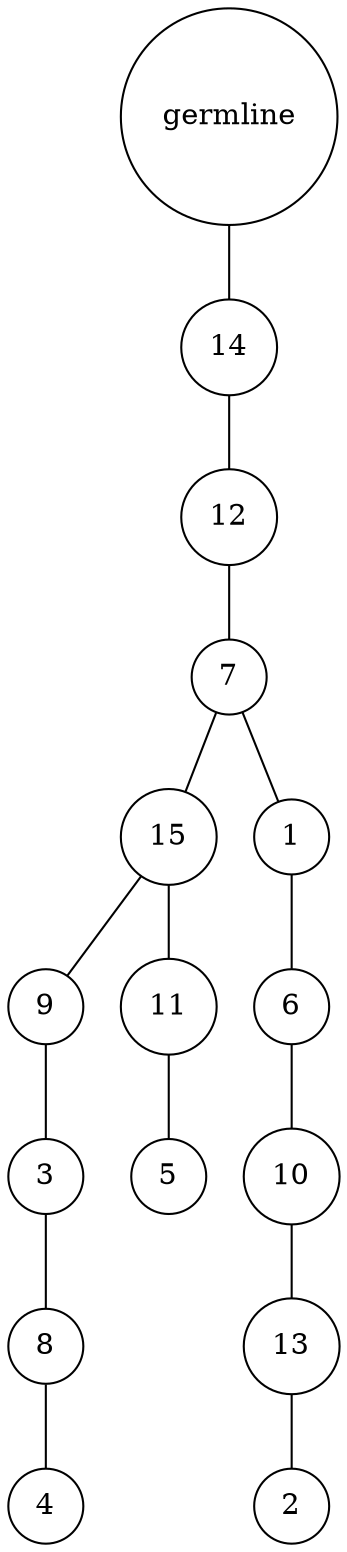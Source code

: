 graph {
	rankdir=UD;
	splines=line;
	node [shape=circle]
	"0x7fdc57cd9e50" [label="germline"];
	"0x7fdc57cd9e80" [label="14"];
	"0x7fdc57cd9e50" -- "0x7fdc57cd9e80" ;
	"0x7fdc57cd9eb0" [label="12"];
	"0x7fdc57cd9e80" -- "0x7fdc57cd9eb0" ;
	"0x7fdc57cd9ee0" [label="7"];
	"0x7fdc57cd9eb0" -- "0x7fdc57cd9ee0" ;
	"0x7fdc57cd9f10" [label="15"];
	"0x7fdc57cd9ee0" -- "0x7fdc57cd9f10" ;
	"0x7fdc57cd9f40" [label="9"];
	"0x7fdc57cd9f10" -- "0x7fdc57cd9f40" ;
	"0x7fdc57cd9f70" [label="3"];
	"0x7fdc57cd9f40" -- "0x7fdc57cd9f70" ;
	"0x7fdc57cd9fa0" [label="8"];
	"0x7fdc57cd9f70" -- "0x7fdc57cd9fa0" ;
	"0x7fdc57cd9fd0" [label="4"];
	"0x7fdc57cd9fa0" -- "0x7fdc57cd9fd0" ;
	"0x7fdc828e9040" [label="11"];
	"0x7fdc57cd9f10" -- "0x7fdc828e9040" ;
	"0x7fdc828e9070" [label="5"];
	"0x7fdc828e9040" -- "0x7fdc828e9070" ;
	"0x7fdc828e90a0" [label="1"];
	"0x7fdc57cd9ee0" -- "0x7fdc828e90a0" ;
	"0x7fdc828e90d0" [label="6"];
	"0x7fdc828e90a0" -- "0x7fdc828e90d0" ;
	"0x7fdc828e9100" [label="10"];
	"0x7fdc828e90d0" -- "0x7fdc828e9100" ;
	"0x7fdc828e9130" [label="13"];
	"0x7fdc828e9100" -- "0x7fdc828e9130" ;
	"0x7fdc828e9160" [label="2"];
	"0x7fdc828e9130" -- "0x7fdc828e9160" ;
}
